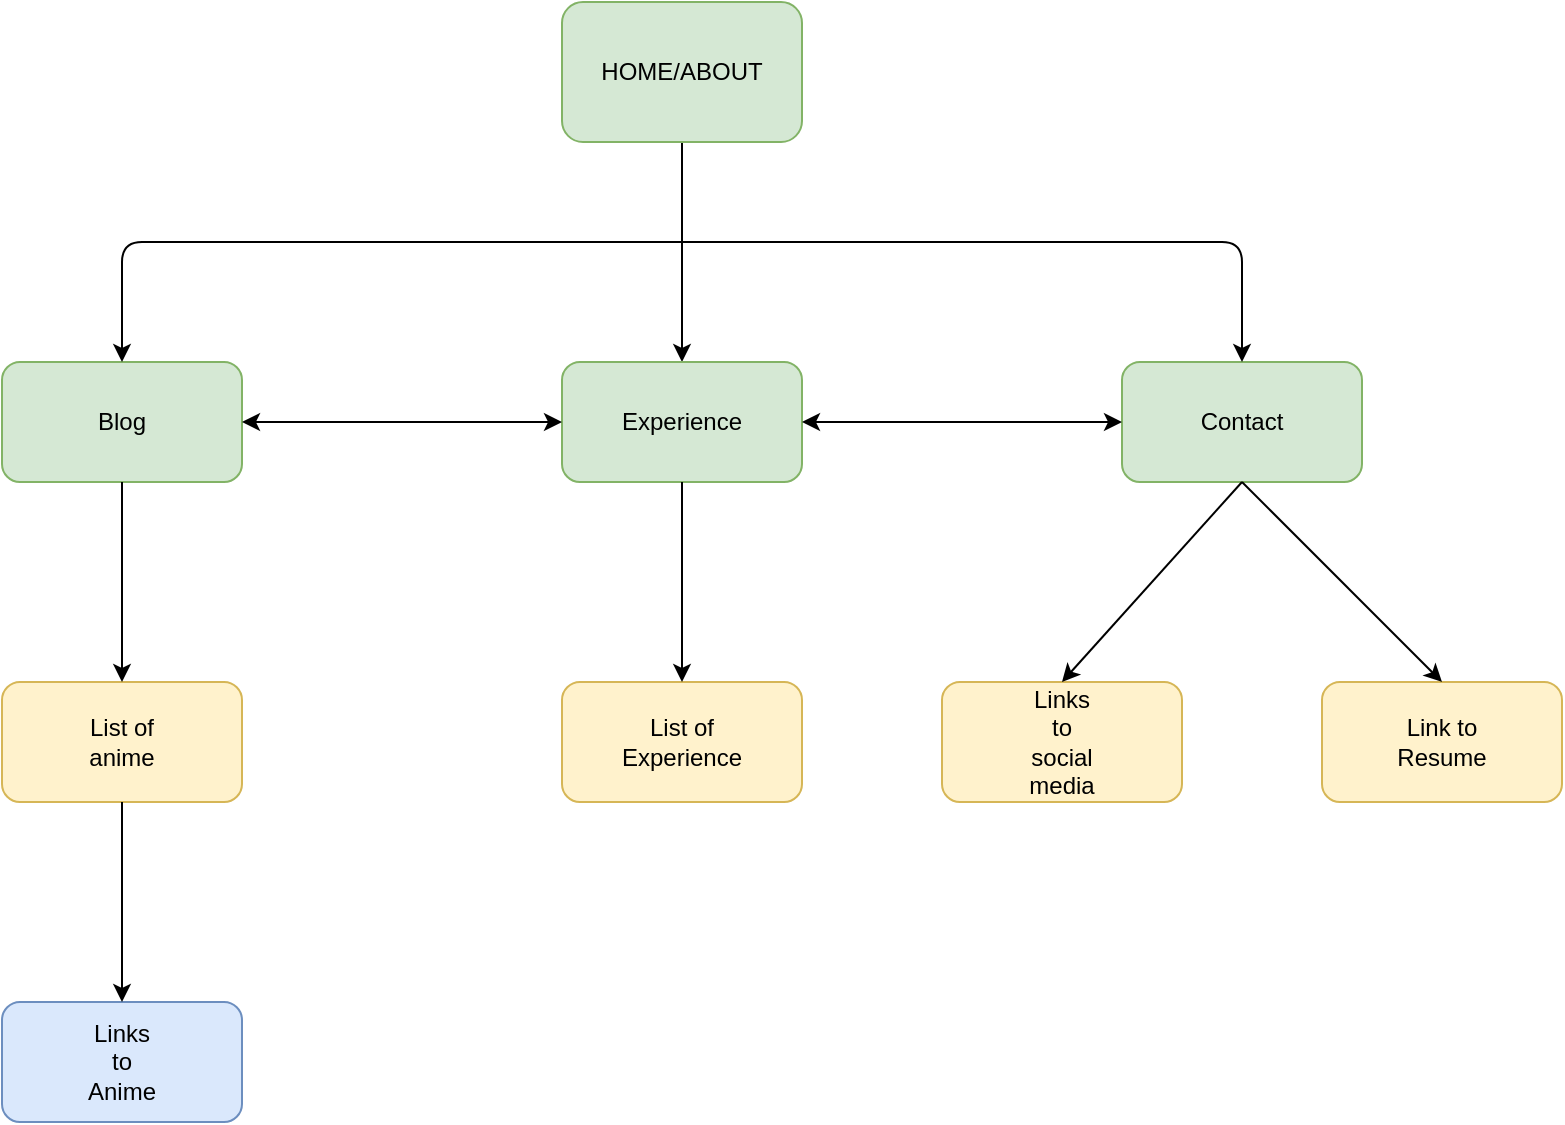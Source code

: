 <mxfile version="13.8.8" type="device"><diagram id="fuKoNz0r4-6y6YPJaaf2" name="Page-1"><mxGraphModel dx="2062" dy="1122" grid="1" gridSize="10" guides="1" tooltips="1" connect="1" arrows="1" fold="1" page="1" pageScale="1" pageWidth="850" pageHeight="1100" math="0" shadow="0"><root><mxCell id="0"/><mxCell id="1" parent="0"/><mxCell id="51wb-IldWItehQMxpeGs-17" style="edgeStyle=orthogonalEdgeStyle;rounded=0;orthogonalLoop=1;jettySize=auto;html=1;exitX=0.5;exitY=1;exitDx=0;exitDy=0;entryX=0.5;entryY=0;entryDx=0;entryDy=0;" edge="1" parent="1" source="51wb-IldWItehQMxpeGs-1" target="51wb-IldWItehQMxpeGs-3"><mxGeometry relative="1" as="geometry"><Array as="points"><mxPoint x="380" y="130"/><mxPoint x="380" y="240"/></Array></mxGeometry></mxCell><mxCell id="51wb-IldWItehQMxpeGs-1" value="" style="rounded=1;whiteSpace=wrap;html=1;fillColor=#d5e8d4;strokeColor=#82b366;" vertex="1" parent="1"><mxGeometry x="320" y="60" width="120" height="70" as="geometry"/></mxCell><mxCell id="51wb-IldWItehQMxpeGs-2" value="" style="rounded=1;whiteSpace=wrap;html=1;fillColor=#d5e8d4;strokeColor=#82b366;" vertex="1" parent="1"><mxGeometry x="40" y="240" width="120" height="60" as="geometry"/></mxCell><mxCell id="51wb-IldWItehQMxpeGs-3" value="" style="rounded=1;whiteSpace=wrap;html=1;fillColor=#d5e8d4;strokeColor=#82b366;" vertex="1" parent="1"><mxGeometry x="320" y="240" width="120" height="60" as="geometry"/></mxCell><mxCell id="51wb-IldWItehQMxpeGs-4" value="" style="rounded=1;whiteSpace=wrap;html=1;fillColor=#d5e8d4;strokeColor=#82b366;" vertex="1" parent="1"><mxGeometry x="600" y="240" width="120" height="60" as="geometry"/></mxCell><mxCell id="51wb-IldWItehQMxpeGs-5" value="HOME/ABOUT" style="text;html=1;strokeColor=none;fillColor=none;align=center;verticalAlign=middle;whiteSpace=wrap;rounded=0;" vertex="1" parent="1"><mxGeometry x="360" y="85" width="40" height="20" as="geometry"/></mxCell><mxCell id="51wb-IldWItehQMxpeGs-8" value="Blog" style="text;html=1;strokeColor=none;fillColor=none;align=center;verticalAlign=middle;whiteSpace=wrap;rounded=0;" vertex="1" parent="1"><mxGeometry x="80" y="260" width="40" height="20" as="geometry"/></mxCell><mxCell id="51wb-IldWItehQMxpeGs-9" value="Contact" style="text;html=1;strokeColor=none;fillColor=none;align=center;verticalAlign=middle;whiteSpace=wrap;rounded=0;" vertex="1" parent="1"><mxGeometry x="640" y="260" width="40" height="20" as="geometry"/></mxCell><mxCell id="51wb-IldWItehQMxpeGs-15" value="Experience" style="text;html=1;strokeColor=none;fillColor=none;align=center;verticalAlign=middle;whiteSpace=wrap;rounded=0;" vertex="1" parent="1"><mxGeometry x="360" y="260" width="40" height="20" as="geometry"/></mxCell><mxCell id="51wb-IldWItehQMxpeGs-19" value="" style="endArrow=classic;html=1;entryX=0.5;entryY=0;entryDx=0;entryDy=0;" edge="1" parent="1" target="51wb-IldWItehQMxpeGs-2"><mxGeometry width="50" height="50" relative="1" as="geometry"><mxPoint x="400" y="180" as="sourcePoint"/><mxPoint x="450" y="550" as="targetPoint"/><Array as="points"><mxPoint x="100" y="180"/></Array></mxGeometry></mxCell><mxCell id="51wb-IldWItehQMxpeGs-20" value="" style="endArrow=classic;html=1;entryX=0.5;entryY=0;entryDx=0;entryDy=0;" edge="1" parent="1" target="51wb-IldWItehQMxpeGs-4"><mxGeometry width="50" height="50" relative="1" as="geometry"><mxPoint x="400" y="180" as="sourcePoint"/><mxPoint x="450" y="550" as="targetPoint"/><Array as="points"><mxPoint x="660" y="180"/></Array></mxGeometry></mxCell><mxCell id="51wb-IldWItehQMxpeGs-21" value="" style="rounded=1;whiteSpace=wrap;html=1;fillColor=#fff2cc;strokeColor=#d6b656;" vertex="1" parent="1"><mxGeometry x="40" y="400" width="120" height="60" as="geometry"/></mxCell><mxCell id="51wb-IldWItehQMxpeGs-22" value="" style="rounded=1;whiteSpace=wrap;html=1;fillColor=#fff2cc;strokeColor=#d6b656;" vertex="1" parent="1"><mxGeometry x="320" y="400" width="120" height="60" as="geometry"/></mxCell><mxCell id="51wb-IldWItehQMxpeGs-23" value="" style="rounded=1;whiteSpace=wrap;html=1;fillColor=#fff2cc;strokeColor=#d6b656;" vertex="1" parent="1"><mxGeometry x="510" y="400" width="120" height="60" as="geometry"/></mxCell><mxCell id="51wb-IldWItehQMxpeGs-24" value="" style="rounded=1;whiteSpace=wrap;html=1;fillColor=#fff2cc;strokeColor=#d6b656;" vertex="1" parent="1"><mxGeometry x="700" y="400" width="120" height="60" as="geometry"/></mxCell><mxCell id="51wb-IldWItehQMxpeGs-27" value="" style="rounded=1;whiteSpace=wrap;html=1;fillColor=#dae8fc;strokeColor=#6c8ebf;" vertex="1" parent="1"><mxGeometry x="40" y="560" width="120" height="60" as="geometry"/></mxCell><mxCell id="51wb-IldWItehQMxpeGs-28" value="" style="endArrow=classic;html=1;exitX=0.5;exitY=1;exitDx=0;exitDy=0;" edge="1" parent="1" source="51wb-IldWItehQMxpeGs-2" target="51wb-IldWItehQMxpeGs-21"><mxGeometry width="50" height="50" relative="1" as="geometry"><mxPoint x="400" y="600" as="sourcePoint"/><mxPoint x="450" y="550" as="targetPoint"/></mxGeometry></mxCell><mxCell id="51wb-IldWItehQMxpeGs-29" value="" style="endArrow=classic;startArrow=classic;html=1;exitX=1;exitY=0.5;exitDx=0;exitDy=0;entryX=0;entryY=0.5;entryDx=0;entryDy=0;" edge="1" parent="1" source="51wb-IldWItehQMxpeGs-2" target="51wb-IldWItehQMxpeGs-3"><mxGeometry width="50" height="50" relative="1" as="geometry"><mxPoint x="400" y="600" as="sourcePoint"/><mxPoint x="450" y="550" as="targetPoint"/></mxGeometry></mxCell><mxCell id="51wb-IldWItehQMxpeGs-30" value="" style="endArrow=classic;startArrow=classic;html=1;entryX=0;entryY=0.5;entryDx=0;entryDy=0;exitX=1;exitY=0.5;exitDx=0;exitDy=0;" edge="1" parent="1" source="51wb-IldWItehQMxpeGs-3" target="51wb-IldWItehQMxpeGs-4"><mxGeometry width="50" height="50" relative="1" as="geometry"><mxPoint x="400" y="600" as="sourcePoint"/><mxPoint x="450" y="550" as="targetPoint"/></mxGeometry></mxCell><mxCell id="51wb-IldWItehQMxpeGs-31" value="" style="endArrow=classic;html=1;exitX=0.5;exitY=1;exitDx=0;exitDy=0;entryX=0.5;entryY=0;entryDx=0;entryDy=0;" edge="1" parent="1" source="51wb-IldWItehQMxpeGs-3" target="51wb-IldWItehQMxpeGs-22"><mxGeometry width="50" height="50" relative="1" as="geometry"><mxPoint x="400" y="600" as="sourcePoint"/><mxPoint x="450" y="550" as="targetPoint"/></mxGeometry></mxCell><mxCell id="51wb-IldWItehQMxpeGs-32" value="" style="endArrow=classic;html=1;exitX=0.5;exitY=1;exitDx=0;exitDy=0;entryX=0.5;entryY=0;entryDx=0;entryDy=0;" edge="1" parent="1" source="51wb-IldWItehQMxpeGs-4" target="51wb-IldWItehQMxpeGs-23"><mxGeometry width="50" height="50" relative="1" as="geometry"><mxPoint x="400" y="600" as="sourcePoint"/><mxPoint x="450" y="550" as="targetPoint"/></mxGeometry></mxCell><mxCell id="51wb-IldWItehQMxpeGs-33" value="" style="endArrow=classic;html=1;exitX=0.5;exitY=1;exitDx=0;exitDy=0;entryX=0.5;entryY=0;entryDx=0;entryDy=0;" edge="1" parent="1" source="51wb-IldWItehQMxpeGs-21" target="51wb-IldWItehQMxpeGs-27"><mxGeometry width="50" height="50" relative="1" as="geometry"><mxPoint x="400" y="600" as="sourcePoint"/><mxPoint x="450" y="550" as="targetPoint"/></mxGeometry></mxCell><mxCell id="51wb-IldWItehQMxpeGs-34" value="" style="endArrow=classic;html=1;exitX=0.5;exitY=1;exitDx=0;exitDy=0;entryX=0.5;entryY=0;entryDx=0;entryDy=0;" edge="1" parent="1" source="51wb-IldWItehQMxpeGs-4" target="51wb-IldWItehQMxpeGs-24"><mxGeometry width="50" height="50" relative="1" as="geometry"><mxPoint x="400" y="600" as="sourcePoint"/><mxPoint x="450" y="550" as="targetPoint"/></mxGeometry></mxCell><mxCell id="51wb-IldWItehQMxpeGs-35" value="List of anime" style="text;html=1;strokeColor=none;fillColor=none;align=center;verticalAlign=middle;whiteSpace=wrap;rounded=0;" vertex="1" parent="1"><mxGeometry x="80" y="420" width="40" height="20" as="geometry"/></mxCell><mxCell id="51wb-IldWItehQMxpeGs-36" value="List of Experience" style="text;html=1;strokeColor=none;fillColor=none;align=center;verticalAlign=middle;whiteSpace=wrap;rounded=0;" vertex="1" parent="1"><mxGeometry x="360" y="420" width="40" height="20" as="geometry"/></mxCell><mxCell id="51wb-IldWItehQMxpeGs-37" value="Links to social media" style="text;html=1;strokeColor=none;fillColor=none;align=center;verticalAlign=middle;whiteSpace=wrap;rounded=0;" vertex="1" parent="1"><mxGeometry x="550" y="420" width="40" height="20" as="geometry"/></mxCell><mxCell id="51wb-IldWItehQMxpeGs-39" value="Link to Resume" style="text;html=1;strokeColor=none;fillColor=none;align=center;verticalAlign=middle;whiteSpace=wrap;rounded=0;" vertex="1" parent="1"><mxGeometry x="740" y="420" width="40" height="20" as="geometry"/></mxCell><mxCell id="51wb-IldWItehQMxpeGs-40" value="Links to Anime" style="text;html=1;strokeColor=none;fillColor=none;align=center;verticalAlign=middle;whiteSpace=wrap;rounded=0;" vertex="1" parent="1"><mxGeometry x="80" y="580" width="40" height="20" as="geometry"/></mxCell></root></mxGraphModel></diagram></mxfile>